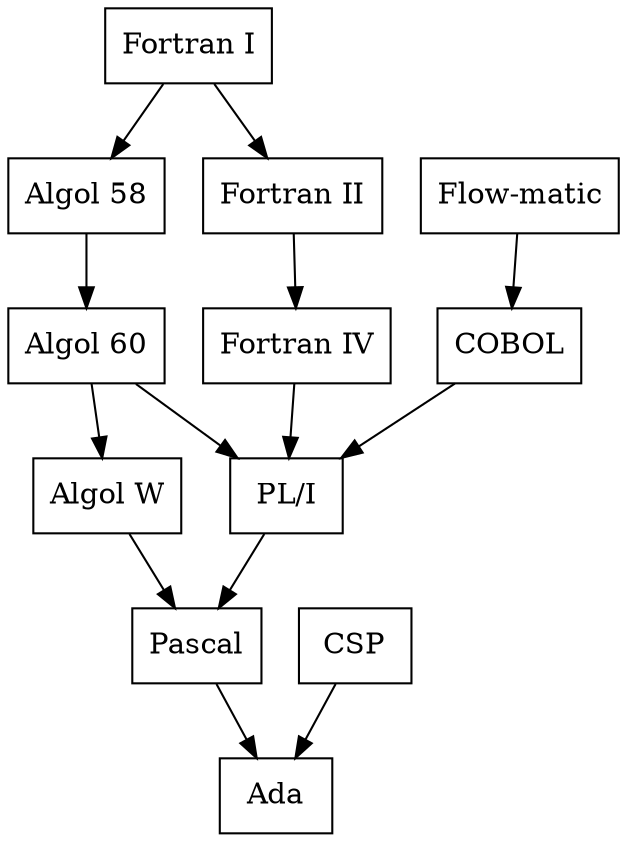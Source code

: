 digraph Ada {
  node [shape="box"]
  "Fortran I" -> "Algol 58"
  "Algol 58" -> "Algol 60"
  "CSP" -> "Ada"
  "Flow-matic" -> "COBOL"
  "COBOL" -> "PL/I"
  "Algol 60" -> "PL/I"
  "Fortran I" -> "Fortran II"
  "Fortran II" -> "Fortran IV"
  "Fortran IV" -> "PL/I"
  "PL/I" -> "Pascal"
  "Algol 60" -> "Algol W"
  "Algol W" -> "Pascal"
  "Pascal" -> "Ada"
}
